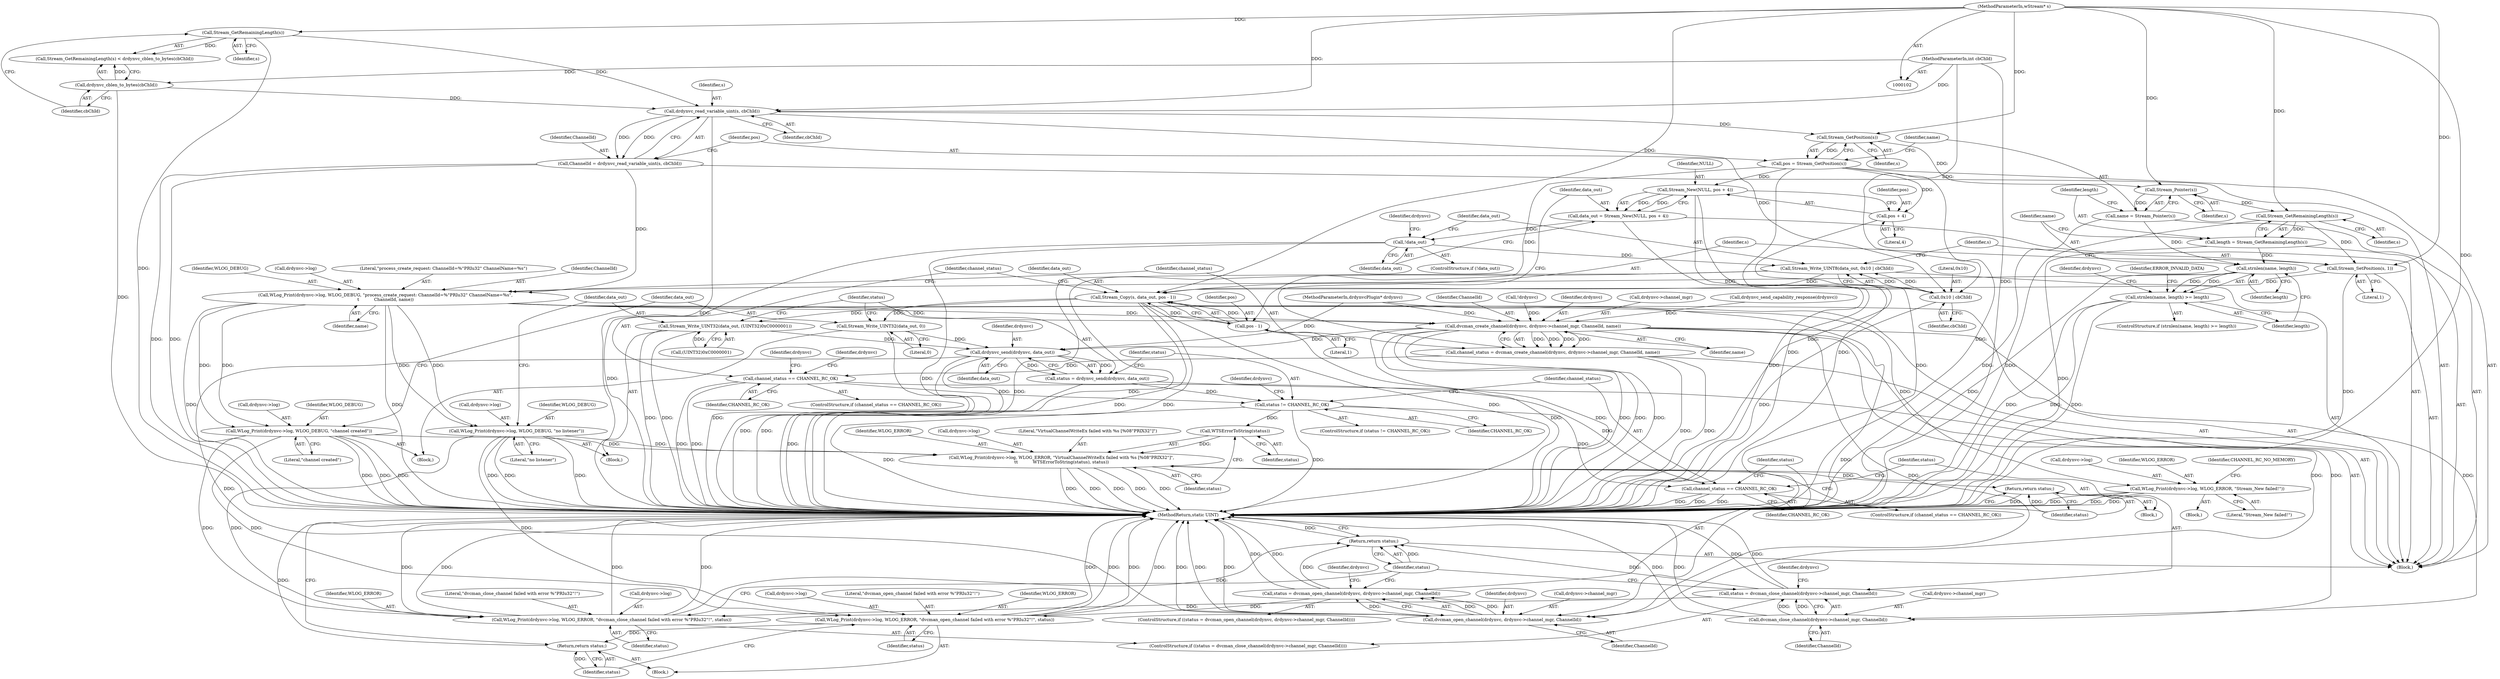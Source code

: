 digraph "0_FreeRDP_baee520e3dd9be6511c45a14c5f5e77784de1471_2@API" {
"1000161" [label="(Call,drdynvc_read_variable_uint(s, cbChId))"];
"1000153" [label="(Call,Stream_GetRemainingLength(s))"];
"1000106" [label="(MethodParameterIn,wStream* s)"];
"1000155" [label="(Call,drdynvc_cblen_to_bytes(cbChId))"];
"1000105" [label="(MethodParameterIn,int cbChId)"];
"1000159" [label="(Call,ChannelId = drdynvc_read_variable_uint(s, cbChId))"];
"1000184" [label="(Call,WLog_Print(drdynvc->log, WLOG_DEBUG, \"process_create_request: ChannelId=%\"PRIu32\" ChannelName=%s\",\n\t           ChannelId, name))"];
"1000194" [label="(Call,dvcman_create_channel(drdynvc, drdynvc->channel_mgr, ChannelId, name))"];
"1000192" [label="(Call,channel_status = dvcman_create_channel(drdynvc, drdynvc->channel_mgr, ChannelId, name))"];
"1000235" [label="(Call,channel_status == CHANNEL_RC_OK)"];
"1000267" [label="(Call,status != CHANNEL_RC_OK)"];
"1000277" [label="(Call,WTSErrorToString(status))"];
"1000271" [label="(Call,WLog_Print(drdynvc->log, WLOG_ERROR, \"VirtualChannelWriteEx failed with %s [%08\"PRIX32\"]\",\n\t\t           WTSErrorToString(status), status))"];
"1000280" [label="(Return,return status;)"];
"1000283" [label="(Call,channel_status == CHANNEL_RC_OK)"];
"1000263" [label="(Call,drdynvc_send(drdynvc, data_out))"];
"1000261" [label="(Call,status = drdynvc_send(drdynvc, data_out))"];
"1000290" [label="(Call,dvcman_open_channel(drdynvc, drdynvc->channel_mgr, ChannelId))"];
"1000288" [label="(Call,status = dvcman_open_channel(drdynvc, drdynvc->channel_mgr, ChannelId))"];
"1000297" [label="(Call,WLog_Print(drdynvc->log, WLOG_ERROR, \"dvcman_open_channel failed with error %\"PRIu32\"!\", status))"];
"1000304" [label="(Return,return status;)"];
"1000323" [label="(Return,return status;)"];
"1000311" [label="(Call,dvcman_close_channel(drdynvc->channel_mgr, ChannelId))"];
"1000309" [label="(Call,status = dvcman_close_channel(drdynvc->channel_mgr, ChannelId))"];
"1000316" [label="(Call,WLog_Print(drdynvc->log, WLOG_ERROR, \"dvcman_close_channel failed with error %\"PRIu32\"!\", status))"];
"1000212" [label="(Call,WLog_Print(drdynvc->log, WLOG_ERROR, \"Stream_New failed!\"))"];
"1000239" [label="(Call,WLog_Print(drdynvc->log, WLOG_DEBUG, \"channel created\"))"];
"1000250" [label="(Call,WLog_Print(drdynvc->log, WLOG_DEBUG, \"no listener\"))"];
"1000166" [label="(Call,Stream_GetPosition(s))"];
"1000164" [label="(Call,pos = Stream_GetPosition(s))"];
"1000203" [label="(Call,Stream_New(NULL, pos + 4))"];
"1000201" [label="(Call,data_out = Stream_New(NULL, pos + 4))"];
"1000209" [label="(Call,!data_out)"];
"1000220" [label="(Call,Stream_Write_UINT8(data_out, 0x10 | cbChId))"];
"1000228" [label="(Call,Stream_Copy(s, data_out, pos - 1))"];
"1000245" [label="(Call,Stream_Write_UINT32(data_out, 0))"];
"1000256" [label="(Call,Stream_Write_UINT32(data_out, (UINT32)0xC0000001))"];
"1000205" [label="(Call,pos + 4)"];
"1000231" [label="(Call,pos - 1)"];
"1000170" [label="(Call,Stream_Pointer(s))"];
"1000168" [label="(Call,name = Stream_Pointer(s))"];
"1000178" [label="(Call,strnlen(name, length))"];
"1000177" [label="(Call,strnlen(name, length) >= length)"];
"1000174" [label="(Call,Stream_GetRemainingLength(s))"];
"1000172" [label="(Call,length = Stream_GetRemainingLength(s))"];
"1000225" [label="(Call,Stream_SetPosition(s, 1))"];
"1000222" [label="(Call,0x10 | cbChId)"];
"1000283" [label="(Call,channel_status == CHANNEL_RC_OK)"];
"1000204" [label="(Identifier,NULL)"];
"1000227" [label="(Literal,1)"];
"1000224" [label="(Identifier,cbChId)"];
"1000177" [label="(Call,strnlen(name, length) >= length)"];
"1000241" [label="(Identifier,drdynvc)"];
"1000226" [label="(Identifier,s)"];
"1000275" [label="(Identifier,WLOG_ERROR)"];
"1000279" [label="(Identifier,status)"];
"1000277" [label="(Call,WTSErrorToString(status))"];
"1000252" [label="(Identifier,drdynvc)"];
"1000203" [label="(Call,Stream_New(NULL, pos + 4))"];
"1000264" [label="(Identifier,drdynvc)"];
"1000166" [label="(Call,Stream_GetPosition(s))"];
"1000257" [label="(Identifier,data_out)"];
"1000250" [label="(Call,WLog_Print(drdynvc->log, WLOG_DEBUG, \"no listener\"))"];
"1000272" [label="(Call,drdynvc->log)"];
"1000183" [label="(Identifier,ERROR_INVALID_DATA)"];
"1000201" [label="(Call,data_out = Stream_New(NULL, pos + 4))"];
"1000302" [label="(Literal,\"dvcman_open_channel failed with error %\"PRIu32\"!\")"];
"1000213" [label="(Call,drdynvc->log)"];
"1000233" [label="(Literal,1)"];
"1000301" [label="(Identifier,WLOG_ERROR)"];
"1000135" [label="(Call,drdynvc_send_capability_response(drdynvc))"];
"1000175" [label="(Identifier,s)"];
"1000298" [label="(Call,drdynvc->log)"];
"1000180" [label="(Identifier,length)"];
"1000297" [label="(Call,WLog_Print(drdynvc->log, WLOG_ERROR, \"dvcman_open_channel failed with error %\"PRIu32\"!\", status))"];
"1000312" [label="(Call,drdynvc->channel_mgr)"];
"1000268" [label="(Identifier,status)"];
"1000325" [label="(MethodReturn,static UINT)"];
"1000225" [label="(Call,Stream_SetPosition(s, 1))"];
"1000308" [label="(ControlStructure,if ((status = dvcman_close_channel(drdynvc->channel_mgr, ChannelId))))"];
"1000188" [label="(Identifier,WLOG_DEBUG)"];
"1000172" [label="(Call,length = Stream_GetRemainingLength(s))"];
"1000246" [label="(Identifier,data_out)"];
"1000179" [label="(Identifier,name)"];
"1000322" [label="(Identifier,status)"];
"1000181" [label="(Identifier,length)"];
"1000222" [label="(Call,0x10 | cbChId)"];
"1000270" [label="(Block,)"];
"1000316" [label="(Call,WLog_Print(drdynvc->log, WLOG_ERROR, \"dvcman_close_channel failed with error %\"PRIu32\"!\", status))"];
"1000185" [label="(Call,drdynvc->log)"];
"1000199" [label="(Identifier,ChannelId)"];
"1000165" [label="(Identifier,pos)"];
"1000209" [label="(Call,!data_out)"];
"1000116" [label="(Call,!drdynvc)"];
"1000258" [label="(Call,(UINT32)0xC0000001)"];
"1000173" [label="(Identifier,length)"];
"1000299" [label="(Identifier,drdynvc)"];
"1000194" [label="(Call,dvcman_create_channel(drdynvc, drdynvc->channel_mgr, ChannelId, name))"];
"1000265" [label="(Identifier,data_out)"];
"1000168" [label="(Call,name = Stream_Pointer(s))"];
"1000324" [label="(Identifier,status)"];
"1000152" [label="(Call,Stream_GetRemainingLength(s) < drdynvc_cblen_to_bytes(cbChId))"];
"1000212" [label="(Call,WLog_Print(drdynvc->log, WLOG_ERROR, \"Stream_New failed!\"))"];
"1000230" [label="(Identifier,data_out)"];
"1000159" [label="(Call,ChannelId = drdynvc_read_variable_uint(s, cbChId))"];
"1000191" [label="(Identifier,name)"];
"1000261" [label="(Call,status = drdynvc_send(drdynvc, data_out))"];
"1000105" [label="(MethodParameterIn,int cbChId)"];
"1000162" [label="(Identifier,s)"];
"1000217" [label="(Literal,\"Stream_New failed!\")"];
"1000229" [label="(Identifier,s)"];
"1000189" [label="(Literal,\"process_create_request: ChannelId=%\"PRIu32\" ChannelName=%s\")"];
"1000107" [label="(Block,)"];
"1000235" [label="(Call,channel_status == CHANNEL_RC_OK)"];
"1000323" [label="(Return,return status;)"];
"1000284" [label="(Identifier,channel_status)"];
"1000245" [label="(Call,Stream_Write_UINT32(data_out, 0))"];
"1000282" [label="(ControlStructure,if (channel_status == CHANNEL_RC_OK))"];
"1000228" [label="(Call,Stream_Copy(s, data_out, pos - 1))"];
"1000153" [label="(Call,Stream_GetRemainingLength(s))"];
"1000287" [label="(ControlStructure,if ((status = dvcman_open_channel(drdynvc, drdynvc->channel_mgr, ChannelId))))"];
"1000303" [label="(Identifier,status)"];
"1000232" [label="(Identifier,pos)"];
"1000154" [label="(Identifier,s)"];
"1000305" [label="(Identifier,status)"];
"1000216" [label="(Identifier,WLOG_ERROR)"];
"1000169" [label="(Identifier,name)"];
"1000263" [label="(Call,drdynvc_send(drdynvc, data_out))"];
"1000190" [label="(Identifier,ChannelId)"];
"1000161" [label="(Call,drdynvc_read_variable_uint(s, cbChId))"];
"1000267" [label="(Call,status != CHANNEL_RC_OK)"];
"1000254" [label="(Identifier,WLOG_DEBUG)"];
"1000285" [label="(Identifier,CHANNEL_RC_OK)"];
"1000291" [label="(Identifier,drdynvc)"];
"1000200" [label="(Identifier,name)"];
"1000186" [label="(Identifier,drdynvc)"];
"1000184" [label="(Call,WLog_Print(drdynvc->log, WLOG_DEBUG, \"process_create_request: ChannelId=%\"PRIu32\" ChannelName=%s\",\n\t           ChannelId, name))"];
"1000309" [label="(Call,status = dvcman_close_channel(drdynvc->channel_mgr, ChannelId))"];
"1000195" [label="(Identifier,drdynvc)"];
"1000155" [label="(Call,drdynvc_cblen_to_bytes(cbChId))"];
"1000292" [label="(Call,drdynvc->channel_mgr)"];
"1000269" [label="(Identifier,CHANNEL_RC_OK)"];
"1000266" [label="(ControlStructure,if (status != CHANNEL_RC_OK))"];
"1000315" [label="(Identifier,ChannelId)"];
"1000211" [label="(Block,)"];
"1000234" [label="(ControlStructure,if (channel_status == CHANNEL_RC_OK))"];
"1000240" [label="(Call,drdynvc->log)"];
"1000318" [label="(Identifier,drdynvc)"];
"1000244" [label="(Literal,\"channel created\")"];
"1000176" [label="(ControlStructure,if (strnlen(name, length) >= length))"];
"1000170" [label="(Call,Stream_Pointer(s))"];
"1000290" [label="(Call,dvcman_open_channel(drdynvc, drdynvc->channel_mgr, ChannelId))"];
"1000196" [label="(Call,drdynvc->channel_mgr)"];
"1000271" [label="(Call,WLog_Print(drdynvc->log, WLOG_ERROR, \"VirtualChannelWriteEx failed with %s [%08\"PRIX32\"]\",\n\t\t           WTSErrorToString(status), status))"];
"1000163" [label="(Identifier,cbChId)"];
"1000238" [label="(Block,)"];
"1000223" [label="(Literal,0x10)"];
"1000304" [label="(Return,return status;)"];
"1000193" [label="(Identifier,channel_status)"];
"1000276" [label="(Literal,\"VirtualChannelWriteEx failed with %s [%08\"PRIX32\"]\")"];
"1000207" [label="(Literal,4)"];
"1000262" [label="(Identifier,status)"];
"1000320" [label="(Identifier,WLOG_ERROR)"];
"1000255" [label="(Literal,\"no listener\")"];
"1000288" [label="(Call,status = dvcman_open_channel(drdynvc, drdynvc->channel_mgr, ChannelId))"];
"1000192" [label="(Call,channel_status = dvcman_create_channel(drdynvc, drdynvc->channel_mgr, ChannelId, name))"];
"1000289" [label="(Identifier,status)"];
"1000156" [label="(Identifier,cbChId)"];
"1000239" [label="(Call,WLog_Print(drdynvc->log, WLOG_DEBUG, \"channel created\"))"];
"1000280" [label="(Return,return status;)"];
"1000321" [label="(Literal,\"dvcman_close_channel failed with error %\"PRIu32\"!\")"];
"1000220" [label="(Call,Stream_Write_UINT8(data_out, 0x10 | cbChId))"];
"1000210" [label="(Identifier,data_out)"];
"1000295" [label="(Identifier,ChannelId)"];
"1000296" [label="(Block,)"];
"1000247" [label="(Literal,0)"];
"1000164" [label="(Call,pos = Stream_GetPosition(s))"];
"1000174" [label="(Call,Stream_GetRemainingLength(s))"];
"1000251" [label="(Call,drdynvc->log)"];
"1000256" [label="(Call,Stream_Write_UINT32(data_out, (UINT32)0xC0000001))"];
"1000219" [label="(Identifier,CHANNEL_RC_NO_MEMORY)"];
"1000171" [label="(Identifier,s)"];
"1000311" [label="(Call,dvcman_close_channel(drdynvc->channel_mgr, ChannelId))"];
"1000214" [label="(Identifier,drdynvc)"];
"1000178" [label="(Call,strnlen(name, length))"];
"1000281" [label="(Identifier,status)"];
"1000205" [label="(Call,pos + 4)"];
"1000236" [label="(Identifier,channel_status)"];
"1000249" [label="(Block,)"];
"1000103" [label="(MethodParameterIn,drdynvcPlugin* drdynvc)"];
"1000106" [label="(MethodParameterIn,wStream* s)"];
"1000273" [label="(Identifier,drdynvc)"];
"1000231" [label="(Call,pos - 1)"];
"1000221" [label="(Identifier,data_out)"];
"1000237" [label="(Identifier,CHANNEL_RC_OK)"];
"1000206" [label="(Identifier,pos)"];
"1000243" [label="(Identifier,WLOG_DEBUG)"];
"1000317" [label="(Call,drdynvc->log)"];
"1000208" [label="(ControlStructure,if (!data_out))"];
"1000278" [label="(Identifier,status)"];
"1000160" [label="(Identifier,ChannelId)"];
"1000202" [label="(Identifier,data_out)"];
"1000167" [label="(Identifier,s)"];
"1000310" [label="(Identifier,status)"];
"1000161" -> "1000159"  [label="AST: "];
"1000161" -> "1000163"  [label="CFG: "];
"1000162" -> "1000161"  [label="AST: "];
"1000163" -> "1000161"  [label="AST: "];
"1000159" -> "1000161"  [label="CFG: "];
"1000161" -> "1000325"  [label="DDG: "];
"1000161" -> "1000159"  [label="DDG: "];
"1000161" -> "1000159"  [label="DDG: "];
"1000153" -> "1000161"  [label="DDG: "];
"1000106" -> "1000161"  [label="DDG: "];
"1000155" -> "1000161"  [label="DDG: "];
"1000105" -> "1000161"  [label="DDG: "];
"1000161" -> "1000166"  [label="DDG: "];
"1000161" -> "1000222"  [label="DDG: "];
"1000153" -> "1000152"  [label="AST: "];
"1000153" -> "1000154"  [label="CFG: "];
"1000154" -> "1000153"  [label="AST: "];
"1000156" -> "1000153"  [label="CFG: "];
"1000153" -> "1000325"  [label="DDG: "];
"1000153" -> "1000152"  [label="DDG: "];
"1000106" -> "1000153"  [label="DDG: "];
"1000106" -> "1000102"  [label="AST: "];
"1000106" -> "1000325"  [label="DDG: "];
"1000106" -> "1000166"  [label="DDG: "];
"1000106" -> "1000170"  [label="DDG: "];
"1000106" -> "1000174"  [label="DDG: "];
"1000106" -> "1000225"  [label="DDG: "];
"1000106" -> "1000228"  [label="DDG: "];
"1000155" -> "1000152"  [label="AST: "];
"1000155" -> "1000156"  [label="CFG: "];
"1000156" -> "1000155"  [label="AST: "];
"1000152" -> "1000155"  [label="CFG: "];
"1000155" -> "1000325"  [label="DDG: "];
"1000155" -> "1000152"  [label="DDG: "];
"1000105" -> "1000155"  [label="DDG: "];
"1000105" -> "1000102"  [label="AST: "];
"1000105" -> "1000325"  [label="DDG: "];
"1000105" -> "1000222"  [label="DDG: "];
"1000159" -> "1000107"  [label="AST: "];
"1000160" -> "1000159"  [label="AST: "];
"1000165" -> "1000159"  [label="CFG: "];
"1000159" -> "1000325"  [label="DDG: "];
"1000159" -> "1000325"  [label="DDG: "];
"1000159" -> "1000184"  [label="DDG: "];
"1000184" -> "1000107"  [label="AST: "];
"1000184" -> "1000191"  [label="CFG: "];
"1000185" -> "1000184"  [label="AST: "];
"1000188" -> "1000184"  [label="AST: "];
"1000189" -> "1000184"  [label="AST: "];
"1000190" -> "1000184"  [label="AST: "];
"1000191" -> "1000184"  [label="AST: "];
"1000193" -> "1000184"  [label="CFG: "];
"1000184" -> "1000325"  [label="DDG: "];
"1000184" -> "1000325"  [label="DDG: "];
"1000178" -> "1000184"  [label="DDG: "];
"1000184" -> "1000194"  [label="DDG: "];
"1000184" -> "1000194"  [label="DDG: "];
"1000184" -> "1000212"  [label="DDG: "];
"1000184" -> "1000239"  [label="DDG: "];
"1000184" -> "1000239"  [label="DDG: "];
"1000184" -> "1000250"  [label="DDG: "];
"1000184" -> "1000250"  [label="DDG: "];
"1000194" -> "1000192"  [label="AST: "];
"1000194" -> "1000200"  [label="CFG: "];
"1000195" -> "1000194"  [label="AST: "];
"1000196" -> "1000194"  [label="AST: "];
"1000199" -> "1000194"  [label="AST: "];
"1000200" -> "1000194"  [label="AST: "];
"1000192" -> "1000194"  [label="CFG: "];
"1000194" -> "1000325"  [label="DDG: "];
"1000194" -> "1000325"  [label="DDG: "];
"1000194" -> "1000325"  [label="DDG: "];
"1000194" -> "1000325"  [label="DDG: "];
"1000194" -> "1000192"  [label="DDG: "];
"1000194" -> "1000192"  [label="DDG: "];
"1000194" -> "1000192"  [label="DDG: "];
"1000194" -> "1000192"  [label="DDG: "];
"1000116" -> "1000194"  [label="DDG: "];
"1000135" -> "1000194"  [label="DDG: "];
"1000103" -> "1000194"  [label="DDG: "];
"1000194" -> "1000263"  [label="DDG: "];
"1000194" -> "1000290"  [label="DDG: "];
"1000194" -> "1000290"  [label="DDG: "];
"1000194" -> "1000311"  [label="DDG: "];
"1000194" -> "1000311"  [label="DDG: "];
"1000192" -> "1000107"  [label="AST: "];
"1000193" -> "1000192"  [label="AST: "];
"1000202" -> "1000192"  [label="CFG: "];
"1000192" -> "1000325"  [label="DDG: "];
"1000192" -> "1000325"  [label="DDG: "];
"1000192" -> "1000235"  [label="DDG: "];
"1000235" -> "1000234"  [label="AST: "];
"1000235" -> "1000237"  [label="CFG: "];
"1000236" -> "1000235"  [label="AST: "];
"1000237" -> "1000235"  [label="AST: "];
"1000241" -> "1000235"  [label="CFG: "];
"1000252" -> "1000235"  [label="CFG: "];
"1000235" -> "1000325"  [label="DDG: "];
"1000235" -> "1000325"  [label="DDG: "];
"1000235" -> "1000267"  [label="DDG: "];
"1000235" -> "1000283"  [label="DDG: "];
"1000267" -> "1000266"  [label="AST: "];
"1000267" -> "1000269"  [label="CFG: "];
"1000268" -> "1000267"  [label="AST: "];
"1000269" -> "1000267"  [label="AST: "];
"1000273" -> "1000267"  [label="CFG: "];
"1000284" -> "1000267"  [label="CFG: "];
"1000267" -> "1000325"  [label="DDG: "];
"1000267" -> "1000325"  [label="DDG: "];
"1000261" -> "1000267"  [label="DDG: "];
"1000267" -> "1000277"  [label="DDG: "];
"1000267" -> "1000283"  [label="DDG: "];
"1000277" -> "1000271"  [label="AST: "];
"1000277" -> "1000278"  [label="CFG: "];
"1000278" -> "1000277"  [label="AST: "];
"1000279" -> "1000277"  [label="CFG: "];
"1000277" -> "1000271"  [label="DDG: "];
"1000271" -> "1000270"  [label="AST: "];
"1000271" -> "1000279"  [label="CFG: "];
"1000272" -> "1000271"  [label="AST: "];
"1000275" -> "1000271"  [label="AST: "];
"1000276" -> "1000271"  [label="AST: "];
"1000279" -> "1000271"  [label="AST: "];
"1000281" -> "1000271"  [label="CFG: "];
"1000271" -> "1000325"  [label="DDG: "];
"1000271" -> "1000325"  [label="DDG: "];
"1000271" -> "1000325"  [label="DDG: "];
"1000271" -> "1000325"  [label="DDG: "];
"1000271" -> "1000325"  [label="DDG: "];
"1000250" -> "1000271"  [label="DDG: "];
"1000239" -> "1000271"  [label="DDG: "];
"1000271" -> "1000280"  [label="DDG: "];
"1000280" -> "1000270"  [label="AST: "];
"1000280" -> "1000281"  [label="CFG: "];
"1000281" -> "1000280"  [label="AST: "];
"1000325" -> "1000280"  [label="CFG: "];
"1000280" -> "1000325"  [label="DDG: "];
"1000281" -> "1000280"  [label="DDG: "];
"1000283" -> "1000282"  [label="AST: "];
"1000283" -> "1000285"  [label="CFG: "];
"1000284" -> "1000283"  [label="AST: "];
"1000285" -> "1000283"  [label="AST: "];
"1000289" -> "1000283"  [label="CFG: "];
"1000310" -> "1000283"  [label="CFG: "];
"1000283" -> "1000325"  [label="DDG: "];
"1000283" -> "1000325"  [label="DDG: "];
"1000283" -> "1000325"  [label="DDG: "];
"1000263" -> "1000261"  [label="AST: "];
"1000263" -> "1000265"  [label="CFG: "];
"1000264" -> "1000263"  [label="AST: "];
"1000265" -> "1000263"  [label="AST: "];
"1000261" -> "1000263"  [label="CFG: "];
"1000263" -> "1000325"  [label="DDG: "];
"1000263" -> "1000325"  [label="DDG: "];
"1000263" -> "1000261"  [label="DDG: "];
"1000263" -> "1000261"  [label="DDG: "];
"1000103" -> "1000263"  [label="DDG: "];
"1000256" -> "1000263"  [label="DDG: "];
"1000245" -> "1000263"  [label="DDG: "];
"1000263" -> "1000290"  [label="DDG: "];
"1000261" -> "1000107"  [label="AST: "];
"1000262" -> "1000261"  [label="AST: "];
"1000268" -> "1000261"  [label="CFG: "];
"1000261" -> "1000325"  [label="DDG: "];
"1000290" -> "1000288"  [label="AST: "];
"1000290" -> "1000295"  [label="CFG: "];
"1000291" -> "1000290"  [label="AST: "];
"1000292" -> "1000290"  [label="AST: "];
"1000295" -> "1000290"  [label="AST: "];
"1000288" -> "1000290"  [label="CFG: "];
"1000290" -> "1000325"  [label="DDG: "];
"1000290" -> "1000325"  [label="DDG: "];
"1000290" -> "1000325"  [label="DDG: "];
"1000290" -> "1000288"  [label="DDG: "];
"1000290" -> "1000288"  [label="DDG: "];
"1000290" -> "1000288"  [label="DDG: "];
"1000103" -> "1000290"  [label="DDG: "];
"1000288" -> "1000287"  [label="AST: "];
"1000289" -> "1000288"  [label="AST: "];
"1000299" -> "1000288"  [label="CFG: "];
"1000324" -> "1000288"  [label="CFG: "];
"1000288" -> "1000325"  [label="DDG: "];
"1000288" -> "1000325"  [label="DDG: "];
"1000288" -> "1000297"  [label="DDG: "];
"1000288" -> "1000323"  [label="DDG: "];
"1000297" -> "1000296"  [label="AST: "];
"1000297" -> "1000303"  [label="CFG: "];
"1000298" -> "1000297"  [label="AST: "];
"1000301" -> "1000297"  [label="AST: "];
"1000302" -> "1000297"  [label="AST: "];
"1000303" -> "1000297"  [label="AST: "];
"1000305" -> "1000297"  [label="CFG: "];
"1000297" -> "1000325"  [label="DDG: "];
"1000297" -> "1000325"  [label="DDG: "];
"1000297" -> "1000325"  [label="DDG: "];
"1000297" -> "1000325"  [label="DDG: "];
"1000250" -> "1000297"  [label="DDG: "];
"1000239" -> "1000297"  [label="DDG: "];
"1000297" -> "1000304"  [label="DDG: "];
"1000304" -> "1000296"  [label="AST: "];
"1000304" -> "1000305"  [label="CFG: "];
"1000305" -> "1000304"  [label="AST: "];
"1000325" -> "1000304"  [label="CFG: "];
"1000304" -> "1000325"  [label="DDG: "];
"1000305" -> "1000304"  [label="DDG: "];
"1000323" -> "1000107"  [label="AST: "];
"1000323" -> "1000324"  [label="CFG: "];
"1000324" -> "1000323"  [label="AST: "];
"1000325" -> "1000323"  [label="CFG: "];
"1000323" -> "1000325"  [label="DDG: "];
"1000324" -> "1000323"  [label="DDG: "];
"1000309" -> "1000323"  [label="DDG: "];
"1000316" -> "1000323"  [label="DDG: "];
"1000311" -> "1000309"  [label="AST: "];
"1000311" -> "1000315"  [label="CFG: "];
"1000312" -> "1000311"  [label="AST: "];
"1000315" -> "1000311"  [label="AST: "];
"1000309" -> "1000311"  [label="CFG: "];
"1000311" -> "1000325"  [label="DDG: "];
"1000311" -> "1000325"  [label="DDG: "];
"1000311" -> "1000309"  [label="DDG: "];
"1000311" -> "1000309"  [label="DDG: "];
"1000309" -> "1000308"  [label="AST: "];
"1000310" -> "1000309"  [label="AST: "];
"1000318" -> "1000309"  [label="CFG: "];
"1000324" -> "1000309"  [label="CFG: "];
"1000309" -> "1000325"  [label="DDG: "];
"1000309" -> "1000325"  [label="DDG: "];
"1000309" -> "1000316"  [label="DDG: "];
"1000316" -> "1000308"  [label="AST: "];
"1000316" -> "1000322"  [label="CFG: "];
"1000317" -> "1000316"  [label="AST: "];
"1000320" -> "1000316"  [label="AST: "];
"1000321" -> "1000316"  [label="AST: "];
"1000322" -> "1000316"  [label="AST: "];
"1000324" -> "1000316"  [label="CFG: "];
"1000316" -> "1000325"  [label="DDG: "];
"1000316" -> "1000325"  [label="DDG: "];
"1000316" -> "1000325"  [label="DDG: "];
"1000316" -> "1000325"  [label="DDG: "];
"1000250" -> "1000316"  [label="DDG: "];
"1000239" -> "1000316"  [label="DDG: "];
"1000212" -> "1000211"  [label="AST: "];
"1000212" -> "1000217"  [label="CFG: "];
"1000213" -> "1000212"  [label="AST: "];
"1000216" -> "1000212"  [label="AST: "];
"1000217" -> "1000212"  [label="AST: "];
"1000219" -> "1000212"  [label="CFG: "];
"1000212" -> "1000325"  [label="DDG: "];
"1000212" -> "1000325"  [label="DDG: "];
"1000212" -> "1000325"  [label="DDG: "];
"1000239" -> "1000238"  [label="AST: "];
"1000239" -> "1000244"  [label="CFG: "];
"1000240" -> "1000239"  [label="AST: "];
"1000243" -> "1000239"  [label="AST: "];
"1000244" -> "1000239"  [label="AST: "];
"1000246" -> "1000239"  [label="CFG: "];
"1000239" -> "1000325"  [label="DDG: "];
"1000239" -> "1000325"  [label="DDG: "];
"1000239" -> "1000325"  [label="DDG: "];
"1000250" -> "1000249"  [label="AST: "];
"1000250" -> "1000255"  [label="CFG: "];
"1000251" -> "1000250"  [label="AST: "];
"1000254" -> "1000250"  [label="AST: "];
"1000255" -> "1000250"  [label="AST: "];
"1000257" -> "1000250"  [label="CFG: "];
"1000250" -> "1000325"  [label="DDG: "];
"1000250" -> "1000325"  [label="DDG: "];
"1000250" -> "1000325"  [label="DDG: "];
"1000166" -> "1000164"  [label="AST: "];
"1000166" -> "1000167"  [label="CFG: "];
"1000167" -> "1000166"  [label="AST: "];
"1000164" -> "1000166"  [label="CFG: "];
"1000166" -> "1000164"  [label="DDG: "];
"1000166" -> "1000170"  [label="DDG: "];
"1000164" -> "1000107"  [label="AST: "];
"1000165" -> "1000164"  [label="AST: "];
"1000169" -> "1000164"  [label="CFG: "];
"1000164" -> "1000325"  [label="DDG: "];
"1000164" -> "1000325"  [label="DDG: "];
"1000164" -> "1000203"  [label="DDG: "];
"1000164" -> "1000205"  [label="DDG: "];
"1000164" -> "1000231"  [label="DDG: "];
"1000203" -> "1000201"  [label="AST: "];
"1000203" -> "1000205"  [label="CFG: "];
"1000204" -> "1000203"  [label="AST: "];
"1000205" -> "1000203"  [label="AST: "];
"1000201" -> "1000203"  [label="CFG: "];
"1000203" -> "1000325"  [label="DDG: "];
"1000203" -> "1000325"  [label="DDG: "];
"1000203" -> "1000201"  [label="DDG: "];
"1000203" -> "1000201"  [label="DDG: "];
"1000201" -> "1000107"  [label="AST: "];
"1000202" -> "1000201"  [label="AST: "];
"1000210" -> "1000201"  [label="CFG: "];
"1000201" -> "1000325"  [label="DDG: "];
"1000201" -> "1000209"  [label="DDG: "];
"1000209" -> "1000208"  [label="AST: "];
"1000209" -> "1000210"  [label="CFG: "];
"1000210" -> "1000209"  [label="AST: "];
"1000214" -> "1000209"  [label="CFG: "];
"1000221" -> "1000209"  [label="CFG: "];
"1000209" -> "1000325"  [label="DDG: "];
"1000209" -> "1000325"  [label="DDG: "];
"1000209" -> "1000220"  [label="DDG: "];
"1000220" -> "1000107"  [label="AST: "];
"1000220" -> "1000222"  [label="CFG: "];
"1000221" -> "1000220"  [label="AST: "];
"1000222" -> "1000220"  [label="AST: "];
"1000226" -> "1000220"  [label="CFG: "];
"1000220" -> "1000325"  [label="DDG: "];
"1000220" -> "1000325"  [label="DDG: "];
"1000222" -> "1000220"  [label="DDG: "];
"1000222" -> "1000220"  [label="DDG: "];
"1000220" -> "1000228"  [label="DDG: "];
"1000228" -> "1000107"  [label="AST: "];
"1000228" -> "1000231"  [label="CFG: "];
"1000229" -> "1000228"  [label="AST: "];
"1000230" -> "1000228"  [label="AST: "];
"1000231" -> "1000228"  [label="AST: "];
"1000236" -> "1000228"  [label="CFG: "];
"1000228" -> "1000325"  [label="DDG: "];
"1000228" -> "1000325"  [label="DDG: "];
"1000228" -> "1000325"  [label="DDG: "];
"1000225" -> "1000228"  [label="DDG: "];
"1000231" -> "1000228"  [label="DDG: "];
"1000231" -> "1000228"  [label="DDG: "];
"1000228" -> "1000245"  [label="DDG: "];
"1000228" -> "1000256"  [label="DDG: "];
"1000245" -> "1000238"  [label="AST: "];
"1000245" -> "1000247"  [label="CFG: "];
"1000246" -> "1000245"  [label="AST: "];
"1000247" -> "1000245"  [label="AST: "];
"1000262" -> "1000245"  [label="CFG: "];
"1000245" -> "1000325"  [label="DDG: "];
"1000256" -> "1000249"  [label="AST: "];
"1000256" -> "1000258"  [label="CFG: "];
"1000257" -> "1000256"  [label="AST: "];
"1000258" -> "1000256"  [label="AST: "];
"1000262" -> "1000256"  [label="CFG: "];
"1000256" -> "1000325"  [label="DDG: "];
"1000256" -> "1000325"  [label="DDG: "];
"1000258" -> "1000256"  [label="DDG: "];
"1000205" -> "1000207"  [label="CFG: "];
"1000206" -> "1000205"  [label="AST: "];
"1000207" -> "1000205"  [label="AST: "];
"1000205" -> "1000325"  [label="DDG: "];
"1000231" -> "1000233"  [label="CFG: "];
"1000232" -> "1000231"  [label="AST: "];
"1000233" -> "1000231"  [label="AST: "];
"1000231" -> "1000325"  [label="DDG: "];
"1000170" -> "1000168"  [label="AST: "];
"1000170" -> "1000171"  [label="CFG: "];
"1000171" -> "1000170"  [label="AST: "];
"1000168" -> "1000170"  [label="CFG: "];
"1000170" -> "1000168"  [label="DDG: "];
"1000170" -> "1000174"  [label="DDG: "];
"1000168" -> "1000107"  [label="AST: "];
"1000169" -> "1000168"  [label="AST: "];
"1000173" -> "1000168"  [label="CFG: "];
"1000168" -> "1000325"  [label="DDG: "];
"1000168" -> "1000178"  [label="DDG: "];
"1000178" -> "1000177"  [label="AST: "];
"1000178" -> "1000180"  [label="CFG: "];
"1000179" -> "1000178"  [label="AST: "];
"1000180" -> "1000178"  [label="AST: "];
"1000181" -> "1000178"  [label="CFG: "];
"1000178" -> "1000325"  [label="DDG: "];
"1000178" -> "1000177"  [label="DDG: "];
"1000178" -> "1000177"  [label="DDG: "];
"1000172" -> "1000178"  [label="DDG: "];
"1000177" -> "1000176"  [label="AST: "];
"1000177" -> "1000181"  [label="CFG: "];
"1000181" -> "1000177"  [label="AST: "];
"1000183" -> "1000177"  [label="CFG: "];
"1000186" -> "1000177"  [label="CFG: "];
"1000177" -> "1000325"  [label="DDG: "];
"1000177" -> "1000325"  [label="DDG: "];
"1000177" -> "1000325"  [label="DDG: "];
"1000174" -> "1000172"  [label="AST: "];
"1000174" -> "1000175"  [label="CFG: "];
"1000175" -> "1000174"  [label="AST: "];
"1000172" -> "1000174"  [label="CFG: "];
"1000174" -> "1000325"  [label="DDG: "];
"1000174" -> "1000172"  [label="DDG: "];
"1000174" -> "1000225"  [label="DDG: "];
"1000172" -> "1000107"  [label="AST: "];
"1000173" -> "1000172"  [label="AST: "];
"1000179" -> "1000172"  [label="CFG: "];
"1000172" -> "1000325"  [label="DDG: "];
"1000225" -> "1000107"  [label="AST: "];
"1000225" -> "1000227"  [label="CFG: "];
"1000226" -> "1000225"  [label="AST: "];
"1000227" -> "1000225"  [label="AST: "];
"1000229" -> "1000225"  [label="CFG: "];
"1000225" -> "1000325"  [label="DDG: "];
"1000222" -> "1000224"  [label="CFG: "];
"1000223" -> "1000222"  [label="AST: "];
"1000224" -> "1000222"  [label="AST: "];
"1000222" -> "1000325"  [label="DDG: "];
}
